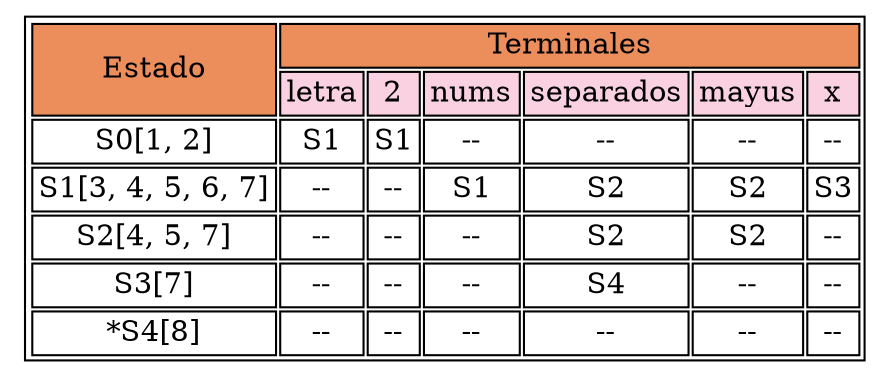 digraph H {

	parent [
		shape=plaintext
		label=<
			<table border='1' cellborder='1'>

				<tr>
					<td bgcolor = "#EC8E5C" colspan="1" rowspan= "2">Estado</td>
					<td bgcolor = "#EC8E5C" colspan= "6">Terminales</td>
				</tr>

				<tr>
					<td bgcolor = "#F9D1E0" >letra</td>
					<td bgcolor = "#F9D1E0" >2</td>
					<td bgcolor = "#F9D1E0" >nums</td>
					<td bgcolor = "#F9D1E0" >separados</td>
					<td bgcolor = "#F9D1E0" >mayus</td>
					<td bgcolor = "#F9D1E0" >x</td>
				</tr>

				<tr>
					<td>S0[1, 2]</td>
					<td>S1</td>
					<td>S1</td>
					<td>--</td>
					<td>--</td>
					<td>--</td>
					<td>--</td>
				</tr>

				<tr>
					<td>S1[3, 4, 5, 6, 7]</td>
					<td>--</td>
					<td>--</td>
					<td>S1</td>
					<td>S2</td>
					<td>S2</td>
					<td>S3</td>
				</tr>

				<tr>
					<td>S2[4, 5, 7]</td>
					<td>--</td>
					<td>--</td>
					<td>--</td>
					<td>S2</td>
					<td>S2</td>
					<td>--</td>
				</tr>

				<tr>
					<td>S3[7]</td>
					<td>--</td>
					<td>--</td>
					<td>--</td>
					<td>S4</td>
					<td>--</td>
					<td>--</td>
				</tr>

				<tr>
					<td>*S4[8]</td>
					<td>--</td>
					<td>--</td>
					<td>--</td>
					<td>--</td>
					<td>--</td>
					<td>--</td>
				</tr>

			</table>
	>];

}
